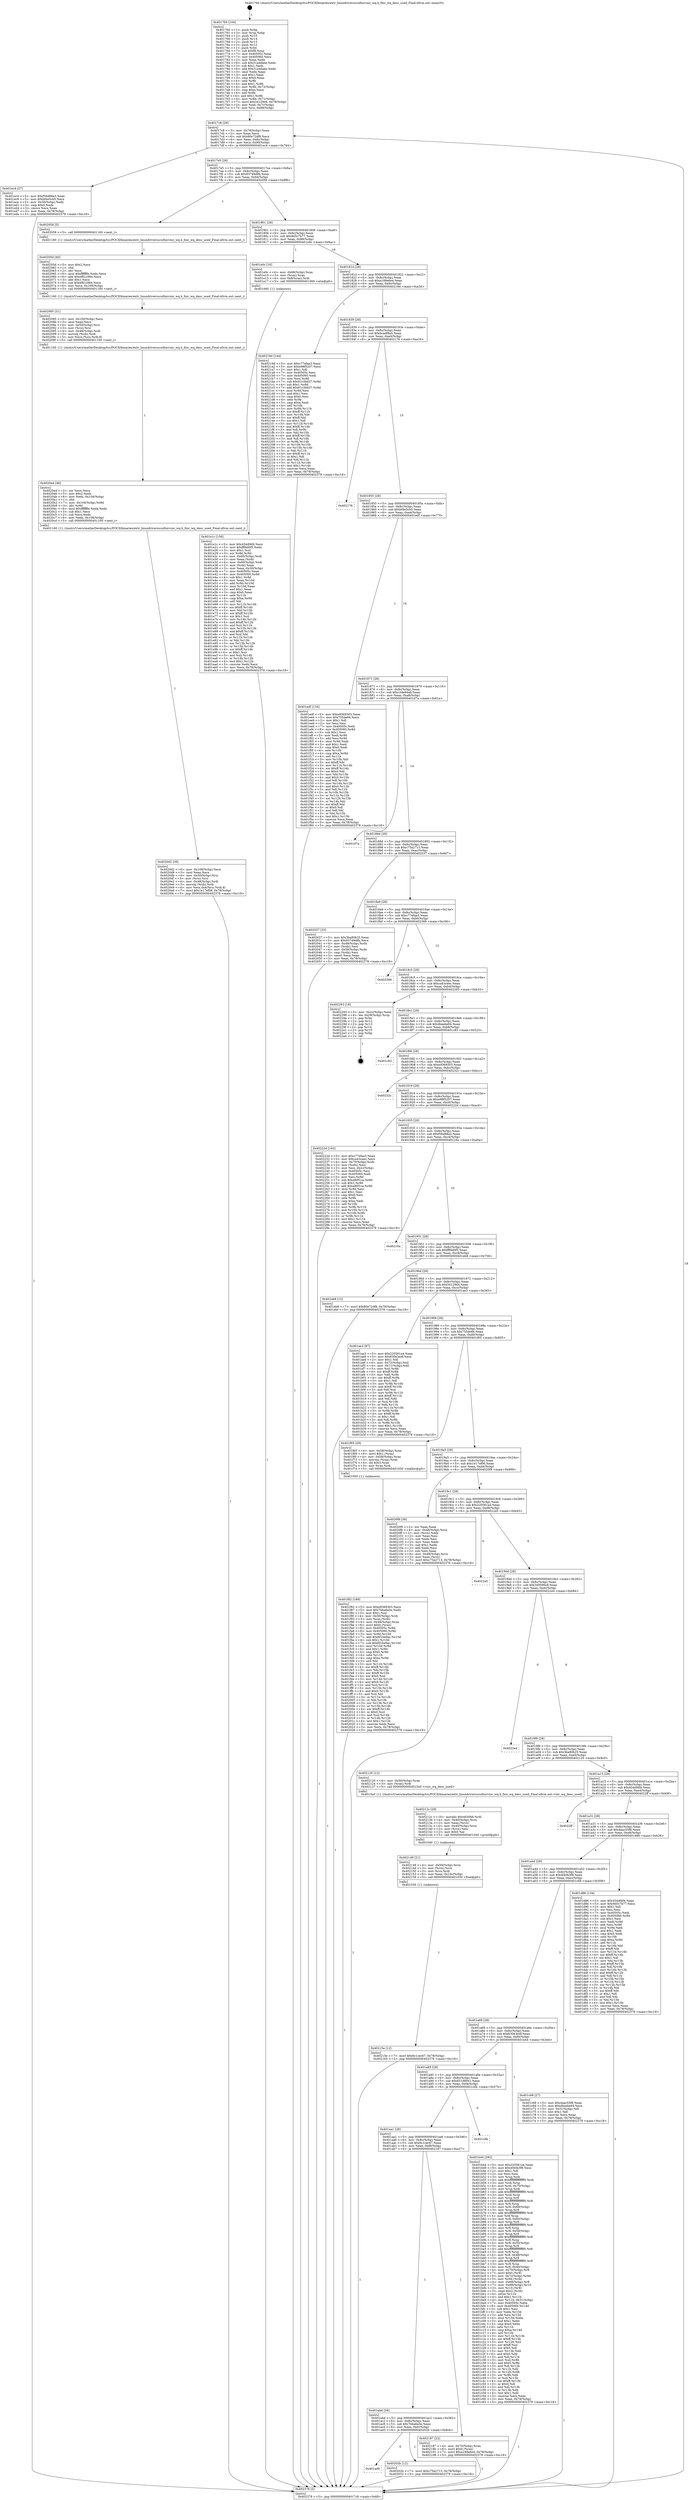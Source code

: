 digraph "0x401760" {
  label = "0x401760 (/mnt/c/Users/mathe/Desktop/tcc/POCII/binaries/extr_linuxdriversscsifnicvnic_wq.h_fnic_wq_desc_used_Final-ollvm.out::main(0))"
  labelloc = "t"
  node[shape=record]

  Entry [label="",width=0.3,height=0.3,shape=circle,fillcolor=black,style=filled]
  "0x4017c8" [label="{
     0x4017c8 [29]\l
     | [instrs]\l
     &nbsp;&nbsp;0x4017c8 \<+3\>: mov -0x78(%rbp),%eax\l
     &nbsp;&nbsp;0x4017cb \<+2\>: mov %eax,%ecx\l
     &nbsp;&nbsp;0x4017cd \<+6\>: sub $0x80e72df8,%ecx\l
     &nbsp;&nbsp;0x4017d3 \<+6\>: mov %eax,-0x8c(%rbp)\l
     &nbsp;&nbsp;0x4017d9 \<+6\>: mov %ecx,-0x90(%rbp)\l
     &nbsp;&nbsp;0x4017df \<+6\>: je 0000000000401ec4 \<main+0x764\>\l
  }"]
  "0x401ec4" [label="{
     0x401ec4 [27]\l
     | [instrs]\l
     &nbsp;&nbsp;0x401ec4 \<+5\>: mov $0xf56d88a3,%eax\l
     &nbsp;&nbsp;0x401ec9 \<+5\>: mov $0xbf4e5cb5,%ecx\l
     &nbsp;&nbsp;0x401ece \<+3\>: mov -0x30(%rbp),%edx\l
     &nbsp;&nbsp;0x401ed1 \<+3\>: cmp $0x0,%edx\l
     &nbsp;&nbsp;0x401ed4 \<+3\>: cmove %ecx,%eax\l
     &nbsp;&nbsp;0x401ed7 \<+3\>: mov %eax,-0x78(%rbp)\l
     &nbsp;&nbsp;0x401eda \<+5\>: jmp 0000000000402378 \<main+0xc18\>\l
  }"]
  "0x4017e5" [label="{
     0x4017e5 [28]\l
     | [instrs]\l
     &nbsp;&nbsp;0x4017e5 \<+5\>: jmp 00000000004017ea \<main+0x8a\>\l
     &nbsp;&nbsp;0x4017ea \<+6\>: mov -0x8c(%rbp),%eax\l
     &nbsp;&nbsp;0x4017f0 \<+5\>: sub $0x93749d8b,%eax\l
     &nbsp;&nbsp;0x4017f5 \<+6\>: mov %eax,-0x94(%rbp)\l
     &nbsp;&nbsp;0x4017fb \<+6\>: je 0000000000402058 \<main+0x8f8\>\l
  }"]
  Exit [label="",width=0.3,height=0.3,shape=circle,fillcolor=black,style=filled,peripheries=2]
  "0x402058" [label="{
     0x402058 [5]\l
     | [instrs]\l
     &nbsp;&nbsp;0x402058 \<+5\>: call 0000000000401160 \<next_i\>\l
     | [calls]\l
     &nbsp;&nbsp;0x401160 \{1\} (/mnt/c/Users/mathe/Desktop/tcc/POCII/binaries/extr_linuxdriversscsifnicvnic_wq.h_fnic_wq_desc_used_Final-ollvm.out::next_i)\l
  }"]
  "0x401801" [label="{
     0x401801 [28]\l
     | [instrs]\l
     &nbsp;&nbsp;0x401801 \<+5\>: jmp 0000000000401806 \<main+0xa6\>\l
     &nbsp;&nbsp;0x401806 \<+6\>: mov -0x8c(%rbp),%eax\l
     &nbsp;&nbsp;0x40180c \<+5\>: sub $0x9d5c7b77,%eax\l
     &nbsp;&nbsp;0x401811 \<+6\>: mov %eax,-0x98(%rbp)\l
     &nbsp;&nbsp;0x401817 \<+6\>: je 0000000000401e0c \<main+0x6ac\>\l
  }"]
  "0x40215e" [label="{
     0x40215e [12]\l
     | [instrs]\l
     &nbsp;&nbsp;0x40215e \<+7\>: movl $0x6c1cec67,-0x78(%rbp)\l
     &nbsp;&nbsp;0x402165 \<+5\>: jmp 0000000000402378 \<main+0xc18\>\l
  }"]
  "0x401e0c" [label="{
     0x401e0c [16]\l
     | [instrs]\l
     &nbsp;&nbsp;0x401e0c \<+4\>: mov -0x68(%rbp),%rax\l
     &nbsp;&nbsp;0x401e10 \<+3\>: mov (%rax),%rax\l
     &nbsp;&nbsp;0x401e13 \<+4\>: mov 0x8(%rax),%rdi\l
     &nbsp;&nbsp;0x401e17 \<+5\>: call 0000000000401060 \<atoi@plt\>\l
     | [calls]\l
     &nbsp;&nbsp;0x401060 \{1\} (unknown)\l
  }"]
  "0x40181d" [label="{
     0x40181d [28]\l
     | [instrs]\l
     &nbsp;&nbsp;0x40181d \<+5\>: jmp 0000000000401822 \<main+0xc2\>\l
     &nbsp;&nbsp;0x401822 \<+6\>: mov -0x8c(%rbp),%eax\l
     &nbsp;&nbsp;0x401828 \<+5\>: sub $0xa188e6e4,%eax\l
     &nbsp;&nbsp;0x40182d \<+6\>: mov %eax,-0x9c(%rbp)\l
     &nbsp;&nbsp;0x401833 \<+6\>: je 000000000040219d \<main+0xa3d\>\l
  }"]
  "0x402149" [label="{
     0x402149 [21]\l
     | [instrs]\l
     &nbsp;&nbsp;0x402149 \<+4\>: mov -0x50(%rbp),%rcx\l
     &nbsp;&nbsp;0x40214d \<+3\>: mov (%rcx),%rcx\l
     &nbsp;&nbsp;0x402150 \<+3\>: mov %rcx,%rdi\l
     &nbsp;&nbsp;0x402153 \<+6\>: mov %eax,-0x10c(%rbp)\l
     &nbsp;&nbsp;0x402159 \<+5\>: call 0000000000401030 \<free@plt\>\l
     | [calls]\l
     &nbsp;&nbsp;0x401030 \{1\} (unknown)\l
  }"]
  "0x40219d" [label="{
     0x40219d [144]\l
     | [instrs]\l
     &nbsp;&nbsp;0x40219d \<+5\>: mov $0xc77efaa3,%eax\l
     &nbsp;&nbsp;0x4021a2 \<+5\>: mov $0xe98f5207,%ecx\l
     &nbsp;&nbsp;0x4021a7 \<+2\>: mov $0x1,%dl\l
     &nbsp;&nbsp;0x4021a9 \<+7\>: mov 0x40505c,%esi\l
     &nbsp;&nbsp;0x4021b0 \<+7\>: mov 0x405060,%edi\l
     &nbsp;&nbsp;0x4021b7 \<+3\>: mov %esi,%r8d\l
     &nbsp;&nbsp;0x4021ba \<+7\>: sub $0x91c3bd37,%r8d\l
     &nbsp;&nbsp;0x4021c1 \<+4\>: sub $0x1,%r8d\l
     &nbsp;&nbsp;0x4021c5 \<+7\>: add $0x91c3bd37,%r8d\l
     &nbsp;&nbsp;0x4021cc \<+4\>: imul %r8d,%esi\l
     &nbsp;&nbsp;0x4021d0 \<+3\>: and $0x1,%esi\l
     &nbsp;&nbsp;0x4021d3 \<+3\>: cmp $0x0,%esi\l
     &nbsp;&nbsp;0x4021d6 \<+4\>: sete %r9b\l
     &nbsp;&nbsp;0x4021da \<+3\>: cmp $0xa,%edi\l
     &nbsp;&nbsp;0x4021dd \<+4\>: setl %r10b\l
     &nbsp;&nbsp;0x4021e1 \<+3\>: mov %r9b,%r11b\l
     &nbsp;&nbsp;0x4021e4 \<+4\>: xor $0xff,%r11b\l
     &nbsp;&nbsp;0x4021e8 \<+3\>: mov %r10b,%bl\l
     &nbsp;&nbsp;0x4021eb \<+3\>: xor $0xff,%bl\l
     &nbsp;&nbsp;0x4021ee \<+3\>: xor $0x1,%dl\l
     &nbsp;&nbsp;0x4021f1 \<+3\>: mov %r11b,%r14b\l
     &nbsp;&nbsp;0x4021f4 \<+4\>: and $0xff,%r14b\l
     &nbsp;&nbsp;0x4021f8 \<+3\>: and %dl,%r9b\l
     &nbsp;&nbsp;0x4021fb \<+3\>: mov %bl,%r15b\l
     &nbsp;&nbsp;0x4021fe \<+4\>: and $0xff,%r15b\l
     &nbsp;&nbsp;0x402202 \<+3\>: and %dl,%r10b\l
     &nbsp;&nbsp;0x402205 \<+3\>: or %r9b,%r14b\l
     &nbsp;&nbsp;0x402208 \<+3\>: or %r10b,%r15b\l
     &nbsp;&nbsp;0x40220b \<+3\>: xor %r15b,%r14b\l
     &nbsp;&nbsp;0x40220e \<+3\>: or %bl,%r11b\l
     &nbsp;&nbsp;0x402211 \<+4\>: xor $0xff,%r11b\l
     &nbsp;&nbsp;0x402215 \<+3\>: or $0x1,%dl\l
     &nbsp;&nbsp;0x402218 \<+3\>: and %dl,%r11b\l
     &nbsp;&nbsp;0x40221b \<+3\>: or %r11b,%r14b\l
     &nbsp;&nbsp;0x40221e \<+4\>: test $0x1,%r14b\l
     &nbsp;&nbsp;0x402222 \<+3\>: cmovne %ecx,%eax\l
     &nbsp;&nbsp;0x402225 \<+3\>: mov %eax,-0x78(%rbp)\l
     &nbsp;&nbsp;0x402228 \<+5\>: jmp 0000000000402378 \<main+0xc18\>\l
  }"]
  "0x401839" [label="{
     0x401839 [28]\l
     | [instrs]\l
     &nbsp;&nbsp;0x401839 \<+5\>: jmp 000000000040183e \<main+0xde\>\l
     &nbsp;&nbsp;0x40183e \<+6\>: mov -0x8c(%rbp),%eax\l
     &nbsp;&nbsp;0x401844 \<+5\>: sub $0xbcadf8a5,%eax\l
     &nbsp;&nbsp;0x401849 \<+6\>: mov %eax,-0xa0(%rbp)\l
     &nbsp;&nbsp;0x40184f \<+6\>: je 0000000000402176 \<main+0xa16\>\l
  }"]
  "0x40212c" [label="{
     0x40212c [29]\l
     | [instrs]\l
     &nbsp;&nbsp;0x40212c \<+10\>: movabs $0x4030b6,%rdi\l
     &nbsp;&nbsp;0x402136 \<+4\>: mov -0x40(%rbp),%rcx\l
     &nbsp;&nbsp;0x40213a \<+2\>: mov %eax,(%rcx)\l
     &nbsp;&nbsp;0x40213c \<+4\>: mov -0x40(%rbp),%rcx\l
     &nbsp;&nbsp;0x402140 \<+2\>: mov (%rcx),%esi\l
     &nbsp;&nbsp;0x402142 \<+2\>: mov $0x0,%al\l
     &nbsp;&nbsp;0x402144 \<+5\>: call 0000000000401040 \<printf@plt\>\l
     | [calls]\l
     &nbsp;&nbsp;0x401040 \{1\} (unknown)\l
  }"]
  "0x402176" [label="{
     0x402176\l
  }", style=dashed]
  "0x401855" [label="{
     0x401855 [28]\l
     | [instrs]\l
     &nbsp;&nbsp;0x401855 \<+5\>: jmp 000000000040185a \<main+0xfa\>\l
     &nbsp;&nbsp;0x40185a \<+6\>: mov -0x8c(%rbp),%eax\l
     &nbsp;&nbsp;0x401860 \<+5\>: sub $0xbf4e5cb5,%eax\l
     &nbsp;&nbsp;0x401865 \<+6\>: mov %eax,-0xa4(%rbp)\l
     &nbsp;&nbsp;0x40186b \<+6\>: je 0000000000401edf \<main+0x77f\>\l
  }"]
  "0x4020d2" [label="{
     0x4020d2 [39]\l
     | [instrs]\l
     &nbsp;&nbsp;0x4020d2 \<+6\>: mov -0x108(%rbp),%ecx\l
     &nbsp;&nbsp;0x4020d8 \<+3\>: imul %eax,%ecx\l
     &nbsp;&nbsp;0x4020db \<+4\>: mov -0x50(%rbp),%rsi\l
     &nbsp;&nbsp;0x4020df \<+3\>: mov (%rsi),%rsi\l
     &nbsp;&nbsp;0x4020e2 \<+4\>: mov -0x48(%rbp),%rdi\l
     &nbsp;&nbsp;0x4020e6 \<+3\>: movslq (%rdi),%rdi\l
     &nbsp;&nbsp;0x4020e9 \<+4\>: mov %ecx,0x4(%rsi,%rdi,8)\l
     &nbsp;&nbsp;0x4020ed \<+7\>: movl $0x1e17ef06,-0x78(%rbp)\l
     &nbsp;&nbsp;0x4020f4 \<+5\>: jmp 0000000000402378 \<main+0xc18\>\l
  }"]
  "0x401edf" [label="{
     0x401edf [134]\l
     | [instrs]\l
     &nbsp;&nbsp;0x401edf \<+5\>: mov $0xe9369303,%eax\l
     &nbsp;&nbsp;0x401ee4 \<+5\>: mov $0x755de66,%ecx\l
     &nbsp;&nbsp;0x401ee9 \<+2\>: mov $0x1,%dl\l
     &nbsp;&nbsp;0x401eeb \<+2\>: xor %esi,%esi\l
     &nbsp;&nbsp;0x401eed \<+7\>: mov 0x40505c,%edi\l
     &nbsp;&nbsp;0x401ef4 \<+8\>: mov 0x405060,%r8d\l
     &nbsp;&nbsp;0x401efc \<+3\>: sub $0x1,%esi\l
     &nbsp;&nbsp;0x401eff \<+3\>: mov %edi,%r9d\l
     &nbsp;&nbsp;0x401f02 \<+3\>: add %esi,%r9d\l
     &nbsp;&nbsp;0x401f05 \<+4\>: imul %r9d,%edi\l
     &nbsp;&nbsp;0x401f09 \<+3\>: and $0x1,%edi\l
     &nbsp;&nbsp;0x401f0c \<+3\>: cmp $0x0,%edi\l
     &nbsp;&nbsp;0x401f0f \<+4\>: sete %r10b\l
     &nbsp;&nbsp;0x401f13 \<+4\>: cmp $0xa,%r8d\l
     &nbsp;&nbsp;0x401f17 \<+4\>: setl %r11b\l
     &nbsp;&nbsp;0x401f1b \<+3\>: mov %r10b,%bl\l
     &nbsp;&nbsp;0x401f1e \<+3\>: xor $0xff,%bl\l
     &nbsp;&nbsp;0x401f21 \<+3\>: mov %r11b,%r14b\l
     &nbsp;&nbsp;0x401f24 \<+4\>: xor $0xff,%r14b\l
     &nbsp;&nbsp;0x401f28 \<+3\>: xor $0x0,%dl\l
     &nbsp;&nbsp;0x401f2b \<+3\>: mov %bl,%r15b\l
     &nbsp;&nbsp;0x401f2e \<+4\>: and $0x0,%r15b\l
     &nbsp;&nbsp;0x401f32 \<+3\>: and %dl,%r10b\l
     &nbsp;&nbsp;0x401f35 \<+3\>: mov %r14b,%r12b\l
     &nbsp;&nbsp;0x401f38 \<+4\>: and $0x0,%r12b\l
     &nbsp;&nbsp;0x401f3c \<+3\>: and %dl,%r11b\l
     &nbsp;&nbsp;0x401f3f \<+3\>: or %r10b,%r15b\l
     &nbsp;&nbsp;0x401f42 \<+3\>: or %r11b,%r12b\l
     &nbsp;&nbsp;0x401f45 \<+3\>: xor %r12b,%r15b\l
     &nbsp;&nbsp;0x401f48 \<+3\>: or %r14b,%bl\l
     &nbsp;&nbsp;0x401f4b \<+3\>: xor $0xff,%bl\l
     &nbsp;&nbsp;0x401f4e \<+3\>: or $0x0,%dl\l
     &nbsp;&nbsp;0x401f51 \<+2\>: and %dl,%bl\l
     &nbsp;&nbsp;0x401f53 \<+3\>: or %bl,%r15b\l
     &nbsp;&nbsp;0x401f56 \<+4\>: test $0x1,%r15b\l
     &nbsp;&nbsp;0x401f5a \<+3\>: cmovne %ecx,%eax\l
     &nbsp;&nbsp;0x401f5d \<+3\>: mov %eax,-0x78(%rbp)\l
     &nbsp;&nbsp;0x401f60 \<+5\>: jmp 0000000000402378 \<main+0xc18\>\l
  }"]
  "0x401871" [label="{
     0x401871 [28]\l
     | [instrs]\l
     &nbsp;&nbsp;0x401871 \<+5\>: jmp 0000000000401876 \<main+0x116\>\l
     &nbsp;&nbsp;0x401876 \<+6\>: mov -0x8c(%rbp),%eax\l
     &nbsp;&nbsp;0x40187c \<+5\>: sub $0xc34e94ab,%eax\l
     &nbsp;&nbsp;0x401881 \<+6\>: mov %eax,-0xa8(%rbp)\l
     &nbsp;&nbsp;0x401887 \<+6\>: je 0000000000401d7a \<main+0x61a\>\l
  }"]
  "0x4020a4" [label="{
     0x4020a4 [46]\l
     | [instrs]\l
     &nbsp;&nbsp;0x4020a4 \<+2\>: xor %ecx,%ecx\l
     &nbsp;&nbsp;0x4020a6 \<+5\>: mov $0x2,%edx\l
     &nbsp;&nbsp;0x4020ab \<+6\>: mov %edx,-0x104(%rbp)\l
     &nbsp;&nbsp;0x4020b1 \<+1\>: cltd\l
     &nbsp;&nbsp;0x4020b2 \<+7\>: mov -0x104(%rbp),%r8d\l
     &nbsp;&nbsp;0x4020b9 \<+3\>: idiv %r8d\l
     &nbsp;&nbsp;0x4020bc \<+6\>: imul $0xfffffffe,%edx,%edx\l
     &nbsp;&nbsp;0x4020c2 \<+3\>: sub $0x1,%ecx\l
     &nbsp;&nbsp;0x4020c5 \<+2\>: sub %ecx,%edx\l
     &nbsp;&nbsp;0x4020c7 \<+6\>: mov %edx,-0x108(%rbp)\l
     &nbsp;&nbsp;0x4020cd \<+5\>: call 0000000000401160 \<next_i\>\l
     | [calls]\l
     &nbsp;&nbsp;0x401160 \{1\} (/mnt/c/Users/mathe/Desktop/tcc/POCII/binaries/extr_linuxdriversscsifnicvnic_wq.h_fnic_wq_desc_used_Final-ollvm.out::next_i)\l
  }"]
  "0x401d7a" [label="{
     0x401d7a\l
  }", style=dashed]
  "0x40188d" [label="{
     0x40188d [28]\l
     | [instrs]\l
     &nbsp;&nbsp;0x40188d \<+5\>: jmp 0000000000401892 \<main+0x132\>\l
     &nbsp;&nbsp;0x401892 \<+6\>: mov -0x8c(%rbp),%eax\l
     &nbsp;&nbsp;0x401898 \<+5\>: sub $0xc75a2713,%eax\l
     &nbsp;&nbsp;0x40189d \<+6\>: mov %eax,-0xac(%rbp)\l
     &nbsp;&nbsp;0x4018a3 \<+6\>: je 0000000000402037 \<main+0x8d7\>\l
  }"]
  "0x402085" [label="{
     0x402085 [31]\l
     | [instrs]\l
     &nbsp;&nbsp;0x402085 \<+6\>: mov -0x100(%rbp),%ecx\l
     &nbsp;&nbsp;0x40208b \<+3\>: imul %eax,%ecx\l
     &nbsp;&nbsp;0x40208e \<+4\>: mov -0x50(%rbp),%rsi\l
     &nbsp;&nbsp;0x402092 \<+3\>: mov (%rsi),%rsi\l
     &nbsp;&nbsp;0x402095 \<+4\>: mov -0x48(%rbp),%rdi\l
     &nbsp;&nbsp;0x402099 \<+3\>: movslq (%rdi),%rdi\l
     &nbsp;&nbsp;0x40209c \<+3\>: mov %ecx,(%rsi,%rdi,8)\l
     &nbsp;&nbsp;0x40209f \<+5\>: call 0000000000401160 \<next_i\>\l
     | [calls]\l
     &nbsp;&nbsp;0x401160 \{1\} (/mnt/c/Users/mathe/Desktop/tcc/POCII/binaries/extr_linuxdriversscsifnicvnic_wq.h_fnic_wq_desc_used_Final-ollvm.out::next_i)\l
  }"]
  "0x402037" [label="{
     0x402037 [33]\l
     | [instrs]\l
     &nbsp;&nbsp;0x402037 \<+5\>: mov $0x3ba80b25,%eax\l
     &nbsp;&nbsp;0x40203c \<+5\>: mov $0x93749d8b,%ecx\l
     &nbsp;&nbsp;0x402041 \<+4\>: mov -0x48(%rbp),%rdx\l
     &nbsp;&nbsp;0x402045 \<+2\>: mov (%rdx),%esi\l
     &nbsp;&nbsp;0x402047 \<+4\>: mov -0x58(%rbp),%rdx\l
     &nbsp;&nbsp;0x40204b \<+2\>: cmp (%rdx),%esi\l
     &nbsp;&nbsp;0x40204d \<+3\>: cmovl %ecx,%eax\l
     &nbsp;&nbsp;0x402050 \<+3\>: mov %eax,-0x78(%rbp)\l
     &nbsp;&nbsp;0x402053 \<+5\>: jmp 0000000000402378 \<main+0xc18\>\l
  }"]
  "0x4018a9" [label="{
     0x4018a9 [28]\l
     | [instrs]\l
     &nbsp;&nbsp;0x4018a9 \<+5\>: jmp 00000000004018ae \<main+0x14e\>\l
     &nbsp;&nbsp;0x4018ae \<+6\>: mov -0x8c(%rbp),%eax\l
     &nbsp;&nbsp;0x4018b4 \<+5\>: sub $0xc77efaa3,%eax\l
     &nbsp;&nbsp;0x4018b9 \<+6\>: mov %eax,-0xb0(%rbp)\l
     &nbsp;&nbsp;0x4018bf \<+6\>: je 0000000000402366 \<main+0xc06\>\l
  }"]
  "0x40205d" [label="{
     0x40205d [40]\l
     | [instrs]\l
     &nbsp;&nbsp;0x40205d \<+5\>: mov $0x2,%ecx\l
     &nbsp;&nbsp;0x402062 \<+1\>: cltd\l
     &nbsp;&nbsp;0x402063 \<+2\>: idiv %ecx\l
     &nbsp;&nbsp;0x402065 \<+6\>: imul $0xfffffffe,%edx,%ecx\l
     &nbsp;&nbsp;0x40206b \<+6\>: add $0xef81c984,%ecx\l
     &nbsp;&nbsp;0x402071 \<+3\>: add $0x1,%ecx\l
     &nbsp;&nbsp;0x402074 \<+6\>: sub $0xef81c984,%ecx\l
     &nbsp;&nbsp;0x40207a \<+6\>: mov %ecx,-0x100(%rbp)\l
     &nbsp;&nbsp;0x402080 \<+5\>: call 0000000000401160 \<next_i\>\l
     | [calls]\l
     &nbsp;&nbsp;0x401160 \{1\} (/mnt/c/Users/mathe/Desktop/tcc/POCII/binaries/extr_linuxdriversscsifnicvnic_wq.h_fnic_wq_desc_used_Final-ollvm.out::next_i)\l
  }"]
  "0x402366" [label="{
     0x402366\l
  }", style=dashed]
  "0x4018c5" [label="{
     0x4018c5 [28]\l
     | [instrs]\l
     &nbsp;&nbsp;0x4018c5 \<+5\>: jmp 00000000004018ca \<main+0x16a\>\l
     &nbsp;&nbsp;0x4018ca \<+6\>: mov -0x8c(%rbp),%eax\l
     &nbsp;&nbsp;0x4018d0 \<+5\>: sub $0xca43ceec,%eax\l
     &nbsp;&nbsp;0x4018d5 \<+6\>: mov %eax,-0xb4(%rbp)\l
     &nbsp;&nbsp;0x4018db \<+6\>: je 0000000000402293 \<main+0xb33\>\l
  }"]
  "0x401ad9" [label="{
     0x401ad9\l
  }", style=dashed]
  "0x402293" [label="{
     0x402293 [18]\l
     | [instrs]\l
     &nbsp;&nbsp;0x402293 \<+3\>: mov -0x2c(%rbp),%eax\l
     &nbsp;&nbsp;0x402296 \<+4\>: lea -0x28(%rbp),%rsp\l
     &nbsp;&nbsp;0x40229a \<+1\>: pop %rbx\l
     &nbsp;&nbsp;0x40229b \<+2\>: pop %r12\l
     &nbsp;&nbsp;0x40229d \<+2\>: pop %r13\l
     &nbsp;&nbsp;0x40229f \<+2\>: pop %r14\l
     &nbsp;&nbsp;0x4022a1 \<+2\>: pop %r15\l
     &nbsp;&nbsp;0x4022a3 \<+1\>: pop %rbp\l
     &nbsp;&nbsp;0x4022a4 \<+1\>: ret\l
  }"]
  "0x4018e1" [label="{
     0x4018e1 [28]\l
     | [instrs]\l
     &nbsp;&nbsp;0x4018e1 \<+5\>: jmp 00000000004018e6 \<main+0x186\>\l
     &nbsp;&nbsp;0x4018e6 \<+6\>: mov -0x8c(%rbp),%eax\l
     &nbsp;&nbsp;0x4018ec \<+5\>: sub $0xdbaebe94,%eax\l
     &nbsp;&nbsp;0x4018f1 \<+6\>: mov %eax,-0xb8(%rbp)\l
     &nbsp;&nbsp;0x4018f7 \<+6\>: je 0000000000401c83 \<main+0x523\>\l
  }"]
  "0x40202b" [label="{
     0x40202b [12]\l
     | [instrs]\l
     &nbsp;&nbsp;0x40202b \<+7\>: movl $0xc75a2713,-0x78(%rbp)\l
     &nbsp;&nbsp;0x402032 \<+5\>: jmp 0000000000402378 \<main+0xc18\>\l
  }"]
  "0x401c83" [label="{
     0x401c83\l
  }", style=dashed]
  "0x4018fd" [label="{
     0x4018fd [28]\l
     | [instrs]\l
     &nbsp;&nbsp;0x4018fd \<+5\>: jmp 0000000000401902 \<main+0x1a2\>\l
     &nbsp;&nbsp;0x401902 \<+6\>: mov -0x8c(%rbp),%eax\l
     &nbsp;&nbsp;0x401908 \<+5\>: sub $0xe9369303,%eax\l
     &nbsp;&nbsp;0x40190d \<+6\>: mov %eax,-0xbc(%rbp)\l
     &nbsp;&nbsp;0x401913 \<+6\>: je 000000000040232c \<main+0xbcc\>\l
  }"]
  "0x401abd" [label="{
     0x401abd [28]\l
     | [instrs]\l
     &nbsp;&nbsp;0x401abd \<+5\>: jmp 0000000000401ac2 \<main+0x362\>\l
     &nbsp;&nbsp;0x401ac2 \<+6\>: mov -0x8c(%rbp),%eax\l
     &nbsp;&nbsp;0x401ac8 \<+5\>: sub $0x7bba6a5e,%eax\l
     &nbsp;&nbsp;0x401acd \<+6\>: mov %eax,-0xfc(%rbp)\l
     &nbsp;&nbsp;0x401ad3 \<+6\>: je 000000000040202b \<main+0x8cb\>\l
  }"]
  "0x40232c" [label="{
     0x40232c\l
  }", style=dashed]
  "0x401919" [label="{
     0x401919 [28]\l
     | [instrs]\l
     &nbsp;&nbsp;0x401919 \<+5\>: jmp 000000000040191e \<main+0x1be\>\l
     &nbsp;&nbsp;0x40191e \<+6\>: mov -0x8c(%rbp),%eax\l
     &nbsp;&nbsp;0x401924 \<+5\>: sub $0xe98f5207,%eax\l
     &nbsp;&nbsp;0x401929 \<+6\>: mov %eax,-0xc0(%rbp)\l
     &nbsp;&nbsp;0x40192f \<+6\>: je 000000000040222d \<main+0xacd\>\l
  }"]
  "0x402187" [label="{
     0x402187 [22]\l
     | [instrs]\l
     &nbsp;&nbsp;0x402187 \<+4\>: mov -0x70(%rbp),%rax\l
     &nbsp;&nbsp;0x40218b \<+6\>: movl $0x0,(%rax)\l
     &nbsp;&nbsp;0x402191 \<+7\>: movl $0xa188e6e4,-0x78(%rbp)\l
     &nbsp;&nbsp;0x402198 \<+5\>: jmp 0000000000402378 \<main+0xc18\>\l
  }"]
  "0x40222d" [label="{
     0x40222d [102]\l
     | [instrs]\l
     &nbsp;&nbsp;0x40222d \<+5\>: mov $0xc77efaa3,%eax\l
     &nbsp;&nbsp;0x402232 \<+5\>: mov $0xca43ceec,%ecx\l
     &nbsp;&nbsp;0x402237 \<+4\>: mov -0x70(%rbp),%rdx\l
     &nbsp;&nbsp;0x40223b \<+2\>: mov (%rdx),%esi\l
     &nbsp;&nbsp;0x40223d \<+3\>: mov %esi,-0x2c(%rbp)\l
     &nbsp;&nbsp;0x402240 \<+7\>: mov 0x40505c,%esi\l
     &nbsp;&nbsp;0x402247 \<+7\>: mov 0x405060,%edi\l
     &nbsp;&nbsp;0x40224e \<+3\>: mov %esi,%r8d\l
     &nbsp;&nbsp;0x402251 \<+7\>: sub $0xa80f1ca,%r8d\l
     &nbsp;&nbsp;0x402258 \<+4\>: sub $0x1,%r8d\l
     &nbsp;&nbsp;0x40225c \<+7\>: add $0xa80f1ca,%r8d\l
     &nbsp;&nbsp;0x402263 \<+4\>: imul %r8d,%esi\l
     &nbsp;&nbsp;0x402267 \<+3\>: and $0x1,%esi\l
     &nbsp;&nbsp;0x40226a \<+3\>: cmp $0x0,%esi\l
     &nbsp;&nbsp;0x40226d \<+4\>: sete %r9b\l
     &nbsp;&nbsp;0x402271 \<+3\>: cmp $0xa,%edi\l
     &nbsp;&nbsp;0x402274 \<+4\>: setl %r10b\l
     &nbsp;&nbsp;0x402278 \<+3\>: mov %r9b,%r11b\l
     &nbsp;&nbsp;0x40227b \<+3\>: and %r10b,%r11b\l
     &nbsp;&nbsp;0x40227e \<+3\>: xor %r10b,%r9b\l
     &nbsp;&nbsp;0x402281 \<+3\>: or %r9b,%r11b\l
     &nbsp;&nbsp;0x402284 \<+4\>: test $0x1,%r11b\l
     &nbsp;&nbsp;0x402288 \<+3\>: cmovne %ecx,%eax\l
     &nbsp;&nbsp;0x40228b \<+3\>: mov %eax,-0x78(%rbp)\l
     &nbsp;&nbsp;0x40228e \<+5\>: jmp 0000000000402378 \<main+0xc18\>\l
  }"]
  "0x401935" [label="{
     0x401935 [28]\l
     | [instrs]\l
     &nbsp;&nbsp;0x401935 \<+5\>: jmp 000000000040193a \<main+0x1da\>\l
     &nbsp;&nbsp;0x40193a \<+6\>: mov -0x8c(%rbp),%eax\l
     &nbsp;&nbsp;0x401940 \<+5\>: sub $0xf56d88a3,%eax\l
     &nbsp;&nbsp;0x401945 \<+6\>: mov %eax,-0xc4(%rbp)\l
     &nbsp;&nbsp;0x40194b \<+6\>: je 000000000040216a \<main+0xa0a\>\l
  }"]
  "0x401aa1" [label="{
     0x401aa1 [28]\l
     | [instrs]\l
     &nbsp;&nbsp;0x401aa1 \<+5\>: jmp 0000000000401aa6 \<main+0x346\>\l
     &nbsp;&nbsp;0x401aa6 \<+6\>: mov -0x8c(%rbp),%eax\l
     &nbsp;&nbsp;0x401aac \<+5\>: sub $0x6c1cec67,%eax\l
     &nbsp;&nbsp;0x401ab1 \<+6\>: mov %eax,-0xf8(%rbp)\l
     &nbsp;&nbsp;0x401ab7 \<+6\>: je 0000000000402187 \<main+0xa27\>\l
  }"]
  "0x40216a" [label="{
     0x40216a\l
  }", style=dashed]
  "0x401951" [label="{
     0x401951 [28]\l
     | [instrs]\l
     &nbsp;&nbsp;0x401951 \<+5\>: jmp 0000000000401956 \<main+0x1f6\>\l
     &nbsp;&nbsp;0x401956 \<+6\>: mov -0x8c(%rbp),%eax\l
     &nbsp;&nbsp;0x40195c \<+5\>: sub $0xfff4d0f5,%eax\l
     &nbsp;&nbsp;0x401961 \<+6\>: mov %eax,-0xc8(%rbp)\l
     &nbsp;&nbsp;0x401967 \<+6\>: je 0000000000401eb8 \<main+0x758\>\l
  }"]
  "0x401cdb" [label="{
     0x401cdb\l
  }", style=dashed]
  "0x401eb8" [label="{
     0x401eb8 [12]\l
     | [instrs]\l
     &nbsp;&nbsp;0x401eb8 \<+7\>: movl $0x80e72df8,-0x78(%rbp)\l
     &nbsp;&nbsp;0x401ebf \<+5\>: jmp 0000000000402378 \<main+0xc18\>\l
  }"]
  "0x40196d" [label="{
     0x40196d [28]\l
     | [instrs]\l
     &nbsp;&nbsp;0x40196d \<+5\>: jmp 0000000000401972 \<main+0x212\>\l
     &nbsp;&nbsp;0x401972 \<+6\>: mov -0x8c(%rbp),%eax\l
     &nbsp;&nbsp;0x401978 \<+5\>: sub $0x34129d4,%eax\l
     &nbsp;&nbsp;0x40197d \<+6\>: mov %eax,-0xcc(%rbp)\l
     &nbsp;&nbsp;0x401983 \<+6\>: je 0000000000401ae3 \<main+0x383\>\l
  }"]
  "0x401f82" [label="{
     0x401f82 [169]\l
     | [instrs]\l
     &nbsp;&nbsp;0x401f82 \<+5\>: mov $0xe9369303,%ecx\l
     &nbsp;&nbsp;0x401f87 \<+5\>: mov $0x7bba6a5e,%edx\l
     &nbsp;&nbsp;0x401f8c \<+3\>: mov $0x1,%sil\l
     &nbsp;&nbsp;0x401f8f \<+4\>: mov -0x50(%rbp),%rdi\l
     &nbsp;&nbsp;0x401f93 \<+3\>: mov %rax,(%rdi)\l
     &nbsp;&nbsp;0x401f96 \<+4\>: mov -0x48(%rbp),%rax\l
     &nbsp;&nbsp;0x401f9a \<+6\>: movl $0x0,(%rax)\l
     &nbsp;&nbsp;0x401fa0 \<+8\>: mov 0x40505c,%r8d\l
     &nbsp;&nbsp;0x401fa8 \<+8\>: mov 0x405060,%r9d\l
     &nbsp;&nbsp;0x401fb0 \<+3\>: mov %r8d,%r10d\l
     &nbsp;&nbsp;0x401fb3 \<+7\>: add $0x6f1be9ac,%r10d\l
     &nbsp;&nbsp;0x401fba \<+4\>: sub $0x1,%r10d\l
     &nbsp;&nbsp;0x401fbe \<+7\>: sub $0x6f1be9ac,%r10d\l
     &nbsp;&nbsp;0x401fc5 \<+4\>: imul %r10d,%r8d\l
     &nbsp;&nbsp;0x401fc9 \<+4\>: and $0x1,%r8d\l
     &nbsp;&nbsp;0x401fcd \<+4\>: cmp $0x0,%r8d\l
     &nbsp;&nbsp;0x401fd1 \<+4\>: sete %r11b\l
     &nbsp;&nbsp;0x401fd5 \<+4\>: cmp $0xa,%r9d\l
     &nbsp;&nbsp;0x401fd9 \<+3\>: setl %bl\l
     &nbsp;&nbsp;0x401fdc \<+3\>: mov %r11b,%r14b\l
     &nbsp;&nbsp;0x401fdf \<+4\>: xor $0xff,%r14b\l
     &nbsp;&nbsp;0x401fe3 \<+3\>: mov %bl,%r15b\l
     &nbsp;&nbsp;0x401fe6 \<+4\>: xor $0xff,%r15b\l
     &nbsp;&nbsp;0x401fea \<+4\>: xor $0x0,%sil\l
     &nbsp;&nbsp;0x401fee \<+3\>: mov %r14b,%r12b\l
     &nbsp;&nbsp;0x401ff1 \<+4\>: and $0x0,%r12b\l
     &nbsp;&nbsp;0x401ff5 \<+3\>: and %sil,%r11b\l
     &nbsp;&nbsp;0x401ff8 \<+3\>: mov %r15b,%r13b\l
     &nbsp;&nbsp;0x401ffb \<+4\>: and $0x0,%r13b\l
     &nbsp;&nbsp;0x401fff \<+3\>: and %sil,%bl\l
     &nbsp;&nbsp;0x402002 \<+3\>: or %r11b,%r12b\l
     &nbsp;&nbsp;0x402005 \<+3\>: or %bl,%r13b\l
     &nbsp;&nbsp;0x402008 \<+3\>: xor %r13b,%r12b\l
     &nbsp;&nbsp;0x40200b \<+3\>: or %r15b,%r14b\l
     &nbsp;&nbsp;0x40200e \<+4\>: xor $0xff,%r14b\l
     &nbsp;&nbsp;0x402012 \<+4\>: or $0x0,%sil\l
     &nbsp;&nbsp;0x402016 \<+3\>: and %sil,%r14b\l
     &nbsp;&nbsp;0x402019 \<+3\>: or %r14b,%r12b\l
     &nbsp;&nbsp;0x40201c \<+4\>: test $0x1,%r12b\l
     &nbsp;&nbsp;0x402020 \<+3\>: cmovne %edx,%ecx\l
     &nbsp;&nbsp;0x402023 \<+3\>: mov %ecx,-0x78(%rbp)\l
     &nbsp;&nbsp;0x402026 \<+5\>: jmp 0000000000402378 \<main+0xc18\>\l
  }"]
  "0x401ae3" [label="{
     0x401ae3 [97]\l
     | [instrs]\l
     &nbsp;&nbsp;0x401ae3 \<+5\>: mov $0x220561a4,%eax\l
     &nbsp;&nbsp;0x401ae8 \<+5\>: mov $0x630e3edf,%ecx\l
     &nbsp;&nbsp;0x401aed \<+2\>: mov $0x1,%dl\l
     &nbsp;&nbsp;0x401aef \<+4\>: mov -0x72(%rbp),%sil\l
     &nbsp;&nbsp;0x401af3 \<+4\>: mov -0x71(%rbp),%dil\l
     &nbsp;&nbsp;0x401af7 \<+3\>: mov %sil,%r8b\l
     &nbsp;&nbsp;0x401afa \<+4\>: xor $0xff,%r8b\l
     &nbsp;&nbsp;0x401afe \<+3\>: mov %dil,%r9b\l
     &nbsp;&nbsp;0x401b01 \<+4\>: xor $0xff,%r9b\l
     &nbsp;&nbsp;0x401b05 \<+3\>: xor $0x1,%dl\l
     &nbsp;&nbsp;0x401b08 \<+3\>: mov %r8b,%r10b\l
     &nbsp;&nbsp;0x401b0b \<+4\>: and $0xff,%r10b\l
     &nbsp;&nbsp;0x401b0f \<+3\>: and %dl,%sil\l
     &nbsp;&nbsp;0x401b12 \<+3\>: mov %r9b,%r11b\l
     &nbsp;&nbsp;0x401b15 \<+4\>: and $0xff,%r11b\l
     &nbsp;&nbsp;0x401b19 \<+3\>: and %dl,%dil\l
     &nbsp;&nbsp;0x401b1c \<+3\>: or %sil,%r10b\l
     &nbsp;&nbsp;0x401b1f \<+3\>: or %dil,%r11b\l
     &nbsp;&nbsp;0x401b22 \<+3\>: xor %r11b,%r10b\l
     &nbsp;&nbsp;0x401b25 \<+3\>: or %r9b,%r8b\l
     &nbsp;&nbsp;0x401b28 \<+4\>: xor $0xff,%r8b\l
     &nbsp;&nbsp;0x401b2c \<+3\>: or $0x1,%dl\l
     &nbsp;&nbsp;0x401b2f \<+3\>: and %dl,%r8b\l
     &nbsp;&nbsp;0x401b32 \<+3\>: or %r8b,%r10b\l
     &nbsp;&nbsp;0x401b35 \<+4\>: test $0x1,%r10b\l
     &nbsp;&nbsp;0x401b39 \<+3\>: cmovne %ecx,%eax\l
     &nbsp;&nbsp;0x401b3c \<+3\>: mov %eax,-0x78(%rbp)\l
     &nbsp;&nbsp;0x401b3f \<+5\>: jmp 0000000000402378 \<main+0xc18\>\l
  }"]
  "0x401989" [label="{
     0x401989 [28]\l
     | [instrs]\l
     &nbsp;&nbsp;0x401989 \<+5\>: jmp 000000000040198e \<main+0x22e\>\l
     &nbsp;&nbsp;0x40198e \<+6\>: mov -0x8c(%rbp),%eax\l
     &nbsp;&nbsp;0x401994 \<+5\>: sub $0x755de66,%eax\l
     &nbsp;&nbsp;0x401999 \<+6\>: mov %eax,-0xd0(%rbp)\l
     &nbsp;&nbsp;0x40199f \<+6\>: je 0000000000401f65 \<main+0x805\>\l
  }"]
  "0x402378" [label="{
     0x402378 [5]\l
     | [instrs]\l
     &nbsp;&nbsp;0x402378 \<+5\>: jmp 00000000004017c8 \<main+0x68\>\l
  }"]
  "0x401760" [label="{
     0x401760 [104]\l
     | [instrs]\l
     &nbsp;&nbsp;0x401760 \<+1\>: push %rbp\l
     &nbsp;&nbsp;0x401761 \<+3\>: mov %rsp,%rbp\l
     &nbsp;&nbsp;0x401764 \<+2\>: push %r15\l
     &nbsp;&nbsp;0x401766 \<+2\>: push %r14\l
     &nbsp;&nbsp;0x401768 \<+2\>: push %r13\l
     &nbsp;&nbsp;0x40176a \<+2\>: push %r12\l
     &nbsp;&nbsp;0x40176c \<+1\>: push %rbx\l
     &nbsp;&nbsp;0x40176d \<+7\>: sub $0xf8,%rsp\l
     &nbsp;&nbsp;0x401774 \<+7\>: mov 0x40505c,%eax\l
     &nbsp;&nbsp;0x40177b \<+7\>: mov 0x405060,%ecx\l
     &nbsp;&nbsp;0x401782 \<+2\>: mov %eax,%edx\l
     &nbsp;&nbsp;0x401784 \<+6\>: sub $0x31a4dabe,%edx\l
     &nbsp;&nbsp;0x40178a \<+3\>: sub $0x1,%edx\l
     &nbsp;&nbsp;0x40178d \<+6\>: add $0x31a4dabe,%edx\l
     &nbsp;&nbsp;0x401793 \<+3\>: imul %edx,%eax\l
     &nbsp;&nbsp;0x401796 \<+3\>: and $0x1,%eax\l
     &nbsp;&nbsp;0x401799 \<+3\>: cmp $0x0,%eax\l
     &nbsp;&nbsp;0x40179c \<+4\>: sete %r8b\l
     &nbsp;&nbsp;0x4017a0 \<+4\>: and $0x1,%r8b\l
     &nbsp;&nbsp;0x4017a4 \<+4\>: mov %r8b,-0x72(%rbp)\l
     &nbsp;&nbsp;0x4017a8 \<+3\>: cmp $0xa,%ecx\l
     &nbsp;&nbsp;0x4017ab \<+4\>: setl %r8b\l
     &nbsp;&nbsp;0x4017af \<+4\>: and $0x1,%r8b\l
     &nbsp;&nbsp;0x4017b3 \<+4\>: mov %r8b,-0x71(%rbp)\l
     &nbsp;&nbsp;0x4017b7 \<+7\>: movl $0x34129d4,-0x78(%rbp)\l
     &nbsp;&nbsp;0x4017be \<+3\>: mov %edi,-0x7c(%rbp)\l
     &nbsp;&nbsp;0x4017c1 \<+7\>: mov %rsi,-0x88(%rbp)\l
  }"]
  "0x401e1c" [label="{
     0x401e1c [156]\l
     | [instrs]\l
     &nbsp;&nbsp;0x401e1c \<+5\>: mov $0x454df4f4,%ecx\l
     &nbsp;&nbsp;0x401e21 \<+5\>: mov $0xfff4d0f5,%edx\l
     &nbsp;&nbsp;0x401e26 \<+3\>: mov $0x1,%sil\l
     &nbsp;&nbsp;0x401e29 \<+3\>: xor %r8d,%r8d\l
     &nbsp;&nbsp;0x401e2c \<+4\>: mov -0x60(%rbp),%rdi\l
     &nbsp;&nbsp;0x401e30 \<+2\>: mov %eax,(%rdi)\l
     &nbsp;&nbsp;0x401e32 \<+4\>: mov -0x60(%rbp),%rdi\l
     &nbsp;&nbsp;0x401e36 \<+2\>: mov (%rdi),%eax\l
     &nbsp;&nbsp;0x401e38 \<+3\>: mov %eax,-0x30(%rbp)\l
     &nbsp;&nbsp;0x401e3b \<+7\>: mov 0x40505c,%eax\l
     &nbsp;&nbsp;0x401e42 \<+8\>: mov 0x405060,%r9d\l
     &nbsp;&nbsp;0x401e4a \<+4\>: sub $0x1,%r8d\l
     &nbsp;&nbsp;0x401e4e \<+3\>: mov %eax,%r10d\l
     &nbsp;&nbsp;0x401e51 \<+3\>: add %r8d,%r10d\l
     &nbsp;&nbsp;0x401e54 \<+4\>: imul %r10d,%eax\l
     &nbsp;&nbsp;0x401e58 \<+3\>: and $0x1,%eax\l
     &nbsp;&nbsp;0x401e5b \<+3\>: cmp $0x0,%eax\l
     &nbsp;&nbsp;0x401e5e \<+4\>: sete %r11b\l
     &nbsp;&nbsp;0x401e62 \<+4\>: cmp $0xa,%r9d\l
     &nbsp;&nbsp;0x401e66 \<+3\>: setl %bl\l
     &nbsp;&nbsp;0x401e69 \<+3\>: mov %r11b,%r14b\l
     &nbsp;&nbsp;0x401e6c \<+4\>: xor $0xff,%r14b\l
     &nbsp;&nbsp;0x401e70 \<+3\>: mov %bl,%r15b\l
     &nbsp;&nbsp;0x401e73 \<+4\>: xor $0xff,%r15b\l
     &nbsp;&nbsp;0x401e77 \<+4\>: xor $0x1,%sil\l
     &nbsp;&nbsp;0x401e7b \<+3\>: mov %r14b,%r12b\l
     &nbsp;&nbsp;0x401e7e \<+4\>: and $0xff,%r12b\l
     &nbsp;&nbsp;0x401e82 \<+3\>: and %sil,%r11b\l
     &nbsp;&nbsp;0x401e85 \<+3\>: mov %r15b,%r13b\l
     &nbsp;&nbsp;0x401e88 \<+4\>: and $0xff,%r13b\l
     &nbsp;&nbsp;0x401e8c \<+3\>: and %sil,%bl\l
     &nbsp;&nbsp;0x401e8f \<+3\>: or %r11b,%r12b\l
     &nbsp;&nbsp;0x401e92 \<+3\>: or %bl,%r13b\l
     &nbsp;&nbsp;0x401e95 \<+3\>: xor %r13b,%r12b\l
     &nbsp;&nbsp;0x401e98 \<+3\>: or %r15b,%r14b\l
     &nbsp;&nbsp;0x401e9b \<+4\>: xor $0xff,%r14b\l
     &nbsp;&nbsp;0x401e9f \<+4\>: or $0x1,%sil\l
     &nbsp;&nbsp;0x401ea3 \<+3\>: and %sil,%r14b\l
     &nbsp;&nbsp;0x401ea6 \<+3\>: or %r14b,%r12b\l
     &nbsp;&nbsp;0x401ea9 \<+4\>: test $0x1,%r12b\l
     &nbsp;&nbsp;0x401ead \<+3\>: cmovne %edx,%ecx\l
     &nbsp;&nbsp;0x401eb0 \<+3\>: mov %ecx,-0x78(%rbp)\l
     &nbsp;&nbsp;0x401eb3 \<+5\>: jmp 0000000000402378 \<main+0xc18\>\l
  }"]
  "0x401f65" [label="{
     0x401f65 [29]\l
     | [instrs]\l
     &nbsp;&nbsp;0x401f65 \<+4\>: mov -0x58(%rbp),%rax\l
     &nbsp;&nbsp;0x401f69 \<+6\>: movl $0x1,(%rax)\l
     &nbsp;&nbsp;0x401f6f \<+4\>: mov -0x58(%rbp),%rax\l
     &nbsp;&nbsp;0x401f73 \<+3\>: movslq (%rax),%rax\l
     &nbsp;&nbsp;0x401f76 \<+4\>: shl $0x3,%rax\l
     &nbsp;&nbsp;0x401f7a \<+3\>: mov %rax,%rdi\l
     &nbsp;&nbsp;0x401f7d \<+5\>: call 0000000000401050 \<malloc@plt\>\l
     | [calls]\l
     &nbsp;&nbsp;0x401050 \{1\} (unknown)\l
  }"]
  "0x4019a5" [label="{
     0x4019a5 [28]\l
     | [instrs]\l
     &nbsp;&nbsp;0x4019a5 \<+5\>: jmp 00000000004019aa \<main+0x24a\>\l
     &nbsp;&nbsp;0x4019aa \<+6\>: mov -0x8c(%rbp),%eax\l
     &nbsp;&nbsp;0x4019b0 \<+5\>: sub $0x1e17ef06,%eax\l
     &nbsp;&nbsp;0x4019b5 \<+6\>: mov %eax,-0xd4(%rbp)\l
     &nbsp;&nbsp;0x4019bb \<+6\>: je 00000000004020f9 \<main+0x999\>\l
  }"]
  "0x401a85" [label="{
     0x401a85 [28]\l
     | [instrs]\l
     &nbsp;&nbsp;0x401a85 \<+5\>: jmp 0000000000401a8a \<main+0x32a\>\l
     &nbsp;&nbsp;0x401a8a \<+6\>: mov -0x8c(%rbp),%eax\l
     &nbsp;&nbsp;0x401a90 \<+5\>: sub $0x651d8941,%eax\l
     &nbsp;&nbsp;0x401a95 \<+6\>: mov %eax,-0xf4(%rbp)\l
     &nbsp;&nbsp;0x401a9b \<+6\>: je 0000000000401cdb \<main+0x57b\>\l
  }"]
  "0x4020f9" [label="{
     0x4020f9 [39]\l
     | [instrs]\l
     &nbsp;&nbsp;0x4020f9 \<+2\>: xor %eax,%eax\l
     &nbsp;&nbsp;0x4020fb \<+4\>: mov -0x48(%rbp),%rcx\l
     &nbsp;&nbsp;0x4020ff \<+2\>: mov (%rcx),%edx\l
     &nbsp;&nbsp;0x402101 \<+2\>: mov %eax,%esi\l
     &nbsp;&nbsp;0x402103 \<+2\>: sub %edx,%esi\l
     &nbsp;&nbsp;0x402105 \<+2\>: mov %eax,%edx\l
     &nbsp;&nbsp;0x402107 \<+3\>: sub $0x1,%edx\l
     &nbsp;&nbsp;0x40210a \<+2\>: add %edx,%esi\l
     &nbsp;&nbsp;0x40210c \<+2\>: sub %esi,%eax\l
     &nbsp;&nbsp;0x40210e \<+4\>: mov -0x48(%rbp),%rcx\l
     &nbsp;&nbsp;0x402112 \<+2\>: mov %eax,(%rcx)\l
     &nbsp;&nbsp;0x402114 \<+7\>: movl $0xc75a2713,-0x78(%rbp)\l
     &nbsp;&nbsp;0x40211b \<+5\>: jmp 0000000000402378 \<main+0xc18\>\l
  }"]
  "0x4019c1" [label="{
     0x4019c1 [28]\l
     | [instrs]\l
     &nbsp;&nbsp;0x4019c1 \<+5\>: jmp 00000000004019c6 \<main+0x266\>\l
     &nbsp;&nbsp;0x4019c6 \<+6\>: mov -0x8c(%rbp),%eax\l
     &nbsp;&nbsp;0x4019cc \<+5\>: sub $0x220561a4,%eax\l
     &nbsp;&nbsp;0x4019d1 \<+6\>: mov %eax,-0xd8(%rbp)\l
     &nbsp;&nbsp;0x4019d7 \<+6\>: je 00000000004022a5 \<main+0xb45\>\l
  }"]
  "0x401b44" [label="{
     0x401b44 [292]\l
     | [instrs]\l
     &nbsp;&nbsp;0x401b44 \<+5\>: mov $0x220561a4,%eax\l
     &nbsp;&nbsp;0x401b49 \<+5\>: mov $0x4f40b3f9,%ecx\l
     &nbsp;&nbsp;0x401b4e \<+2\>: mov $0x1,%dl\l
     &nbsp;&nbsp;0x401b50 \<+2\>: xor %esi,%esi\l
     &nbsp;&nbsp;0x401b52 \<+3\>: mov %rsp,%rdi\l
     &nbsp;&nbsp;0x401b55 \<+4\>: add $0xfffffffffffffff0,%rdi\l
     &nbsp;&nbsp;0x401b59 \<+3\>: mov %rdi,%rsp\l
     &nbsp;&nbsp;0x401b5c \<+4\>: mov %rdi,-0x70(%rbp)\l
     &nbsp;&nbsp;0x401b60 \<+3\>: mov %rsp,%rdi\l
     &nbsp;&nbsp;0x401b63 \<+4\>: add $0xfffffffffffffff0,%rdi\l
     &nbsp;&nbsp;0x401b67 \<+3\>: mov %rdi,%rsp\l
     &nbsp;&nbsp;0x401b6a \<+3\>: mov %rsp,%r8\l
     &nbsp;&nbsp;0x401b6d \<+4\>: add $0xfffffffffffffff0,%r8\l
     &nbsp;&nbsp;0x401b71 \<+3\>: mov %r8,%rsp\l
     &nbsp;&nbsp;0x401b74 \<+4\>: mov %r8,-0x68(%rbp)\l
     &nbsp;&nbsp;0x401b78 \<+3\>: mov %rsp,%r8\l
     &nbsp;&nbsp;0x401b7b \<+4\>: add $0xfffffffffffffff0,%r8\l
     &nbsp;&nbsp;0x401b7f \<+3\>: mov %r8,%rsp\l
     &nbsp;&nbsp;0x401b82 \<+4\>: mov %r8,-0x60(%rbp)\l
     &nbsp;&nbsp;0x401b86 \<+3\>: mov %rsp,%r8\l
     &nbsp;&nbsp;0x401b89 \<+4\>: add $0xfffffffffffffff0,%r8\l
     &nbsp;&nbsp;0x401b8d \<+3\>: mov %r8,%rsp\l
     &nbsp;&nbsp;0x401b90 \<+4\>: mov %r8,-0x58(%rbp)\l
     &nbsp;&nbsp;0x401b94 \<+3\>: mov %rsp,%r8\l
     &nbsp;&nbsp;0x401b97 \<+4\>: add $0xfffffffffffffff0,%r8\l
     &nbsp;&nbsp;0x401b9b \<+3\>: mov %r8,%rsp\l
     &nbsp;&nbsp;0x401b9e \<+4\>: mov %r8,-0x50(%rbp)\l
     &nbsp;&nbsp;0x401ba2 \<+3\>: mov %rsp,%r8\l
     &nbsp;&nbsp;0x401ba5 \<+4\>: add $0xfffffffffffffff0,%r8\l
     &nbsp;&nbsp;0x401ba9 \<+3\>: mov %r8,%rsp\l
     &nbsp;&nbsp;0x401bac \<+4\>: mov %r8,-0x48(%rbp)\l
     &nbsp;&nbsp;0x401bb0 \<+3\>: mov %rsp,%r8\l
     &nbsp;&nbsp;0x401bb3 \<+4\>: add $0xfffffffffffffff0,%r8\l
     &nbsp;&nbsp;0x401bb7 \<+3\>: mov %r8,%rsp\l
     &nbsp;&nbsp;0x401bba \<+4\>: mov %r8,-0x40(%rbp)\l
     &nbsp;&nbsp;0x401bbe \<+4\>: mov -0x70(%rbp),%r8\l
     &nbsp;&nbsp;0x401bc2 \<+7\>: movl $0x0,(%r8)\l
     &nbsp;&nbsp;0x401bc9 \<+4\>: mov -0x7c(%rbp),%r9d\l
     &nbsp;&nbsp;0x401bcd \<+3\>: mov %r9d,(%rdi)\l
     &nbsp;&nbsp;0x401bd0 \<+4\>: mov -0x68(%rbp),%r8\l
     &nbsp;&nbsp;0x401bd4 \<+7\>: mov -0x88(%rbp),%r10\l
     &nbsp;&nbsp;0x401bdb \<+3\>: mov %r10,(%r8)\l
     &nbsp;&nbsp;0x401bde \<+3\>: cmpl $0x2,(%rdi)\l
     &nbsp;&nbsp;0x401be1 \<+4\>: setne %r11b\l
     &nbsp;&nbsp;0x401be5 \<+4\>: and $0x1,%r11b\l
     &nbsp;&nbsp;0x401be9 \<+4\>: mov %r11b,-0x31(%rbp)\l
     &nbsp;&nbsp;0x401bed \<+7\>: mov 0x40505c,%ebx\l
     &nbsp;&nbsp;0x401bf4 \<+8\>: mov 0x405060,%r14d\l
     &nbsp;&nbsp;0x401bfc \<+3\>: sub $0x1,%esi\l
     &nbsp;&nbsp;0x401bff \<+3\>: mov %ebx,%r15d\l
     &nbsp;&nbsp;0x401c02 \<+3\>: add %esi,%r15d\l
     &nbsp;&nbsp;0x401c05 \<+4\>: imul %r15d,%ebx\l
     &nbsp;&nbsp;0x401c09 \<+3\>: and $0x1,%ebx\l
     &nbsp;&nbsp;0x401c0c \<+3\>: cmp $0x0,%ebx\l
     &nbsp;&nbsp;0x401c0f \<+4\>: sete %r11b\l
     &nbsp;&nbsp;0x401c13 \<+4\>: cmp $0xa,%r14d\l
     &nbsp;&nbsp;0x401c17 \<+4\>: setl %r12b\l
     &nbsp;&nbsp;0x401c1b \<+3\>: mov %r11b,%r13b\l
     &nbsp;&nbsp;0x401c1e \<+4\>: xor $0xff,%r13b\l
     &nbsp;&nbsp;0x401c22 \<+3\>: mov %r12b,%sil\l
     &nbsp;&nbsp;0x401c25 \<+4\>: xor $0xff,%sil\l
     &nbsp;&nbsp;0x401c29 \<+3\>: xor $0x0,%dl\l
     &nbsp;&nbsp;0x401c2c \<+3\>: mov %r13b,%dil\l
     &nbsp;&nbsp;0x401c2f \<+4\>: and $0x0,%dil\l
     &nbsp;&nbsp;0x401c33 \<+3\>: and %dl,%r11b\l
     &nbsp;&nbsp;0x401c36 \<+3\>: mov %sil,%r8b\l
     &nbsp;&nbsp;0x401c39 \<+4\>: and $0x0,%r8b\l
     &nbsp;&nbsp;0x401c3d \<+3\>: and %dl,%r12b\l
     &nbsp;&nbsp;0x401c40 \<+3\>: or %r11b,%dil\l
     &nbsp;&nbsp;0x401c43 \<+3\>: or %r12b,%r8b\l
     &nbsp;&nbsp;0x401c46 \<+3\>: xor %r8b,%dil\l
     &nbsp;&nbsp;0x401c49 \<+3\>: or %sil,%r13b\l
     &nbsp;&nbsp;0x401c4c \<+4\>: xor $0xff,%r13b\l
     &nbsp;&nbsp;0x401c50 \<+3\>: or $0x0,%dl\l
     &nbsp;&nbsp;0x401c53 \<+3\>: and %dl,%r13b\l
     &nbsp;&nbsp;0x401c56 \<+3\>: or %r13b,%dil\l
     &nbsp;&nbsp;0x401c59 \<+4\>: test $0x1,%dil\l
     &nbsp;&nbsp;0x401c5d \<+3\>: cmovne %ecx,%eax\l
     &nbsp;&nbsp;0x401c60 \<+3\>: mov %eax,-0x78(%rbp)\l
     &nbsp;&nbsp;0x401c63 \<+5\>: jmp 0000000000402378 \<main+0xc18\>\l
  }"]
  "0x4022a5" [label="{
     0x4022a5\l
  }", style=dashed]
  "0x4019dd" [label="{
     0x4019dd [28]\l
     | [instrs]\l
     &nbsp;&nbsp;0x4019dd \<+5\>: jmp 00000000004019e2 \<main+0x282\>\l
     &nbsp;&nbsp;0x4019e2 \<+6\>: mov -0x8c(%rbp),%eax\l
     &nbsp;&nbsp;0x4019e8 \<+5\>: sub $0x349596c8,%eax\l
     &nbsp;&nbsp;0x4019ed \<+6\>: mov %eax,-0xdc(%rbp)\l
     &nbsp;&nbsp;0x4019f3 \<+6\>: je 00000000004022e4 \<main+0xb84\>\l
  }"]
  "0x401a69" [label="{
     0x401a69 [28]\l
     | [instrs]\l
     &nbsp;&nbsp;0x401a69 \<+5\>: jmp 0000000000401a6e \<main+0x30e\>\l
     &nbsp;&nbsp;0x401a6e \<+6\>: mov -0x8c(%rbp),%eax\l
     &nbsp;&nbsp;0x401a74 \<+5\>: sub $0x630e3edf,%eax\l
     &nbsp;&nbsp;0x401a79 \<+6\>: mov %eax,-0xf0(%rbp)\l
     &nbsp;&nbsp;0x401a7f \<+6\>: je 0000000000401b44 \<main+0x3e4\>\l
  }"]
  "0x4022e4" [label="{
     0x4022e4\l
  }", style=dashed]
  "0x4019f9" [label="{
     0x4019f9 [28]\l
     | [instrs]\l
     &nbsp;&nbsp;0x4019f9 \<+5\>: jmp 00000000004019fe \<main+0x29e\>\l
     &nbsp;&nbsp;0x4019fe \<+6\>: mov -0x8c(%rbp),%eax\l
     &nbsp;&nbsp;0x401a04 \<+5\>: sub $0x3ba80b25,%eax\l
     &nbsp;&nbsp;0x401a09 \<+6\>: mov %eax,-0xe0(%rbp)\l
     &nbsp;&nbsp;0x401a0f \<+6\>: je 0000000000402120 \<main+0x9c0\>\l
  }"]
  "0x401c68" [label="{
     0x401c68 [27]\l
     | [instrs]\l
     &nbsp;&nbsp;0x401c68 \<+5\>: mov $0x4aac55f8,%eax\l
     &nbsp;&nbsp;0x401c6d \<+5\>: mov $0xdbaebe94,%ecx\l
     &nbsp;&nbsp;0x401c72 \<+3\>: mov -0x31(%rbp),%dl\l
     &nbsp;&nbsp;0x401c75 \<+3\>: test $0x1,%dl\l
     &nbsp;&nbsp;0x401c78 \<+3\>: cmovne %ecx,%eax\l
     &nbsp;&nbsp;0x401c7b \<+3\>: mov %eax,-0x78(%rbp)\l
     &nbsp;&nbsp;0x401c7e \<+5\>: jmp 0000000000402378 \<main+0xc18\>\l
  }"]
  "0x402120" [label="{
     0x402120 [12]\l
     | [instrs]\l
     &nbsp;&nbsp;0x402120 \<+4\>: mov -0x50(%rbp),%rax\l
     &nbsp;&nbsp;0x402124 \<+3\>: mov (%rax),%rdi\l
     &nbsp;&nbsp;0x402127 \<+5\>: call 00000000004015a0 \<vnic_wq_desc_used\>\l
     | [calls]\l
     &nbsp;&nbsp;0x4015a0 \{1\} (/mnt/c/Users/mathe/Desktop/tcc/POCII/binaries/extr_linuxdriversscsifnicvnic_wq.h_fnic_wq_desc_used_Final-ollvm.out::vnic_wq_desc_used)\l
  }"]
  "0x401a15" [label="{
     0x401a15 [28]\l
     | [instrs]\l
     &nbsp;&nbsp;0x401a15 \<+5\>: jmp 0000000000401a1a \<main+0x2ba\>\l
     &nbsp;&nbsp;0x401a1a \<+6\>: mov -0x8c(%rbp),%eax\l
     &nbsp;&nbsp;0x401a20 \<+5\>: sub $0x454df4f4,%eax\l
     &nbsp;&nbsp;0x401a25 \<+6\>: mov %eax,-0xe4(%rbp)\l
     &nbsp;&nbsp;0x401a2b \<+6\>: je 00000000004022ff \<main+0xb9f\>\l
  }"]
  "0x401a4d" [label="{
     0x401a4d [28]\l
     | [instrs]\l
     &nbsp;&nbsp;0x401a4d \<+5\>: jmp 0000000000401a52 \<main+0x2f2\>\l
     &nbsp;&nbsp;0x401a52 \<+6\>: mov -0x8c(%rbp),%eax\l
     &nbsp;&nbsp;0x401a58 \<+5\>: sub $0x4f40b3f9,%eax\l
     &nbsp;&nbsp;0x401a5d \<+6\>: mov %eax,-0xec(%rbp)\l
     &nbsp;&nbsp;0x401a63 \<+6\>: je 0000000000401c68 \<main+0x508\>\l
  }"]
  "0x4022ff" [label="{
     0x4022ff\l
  }", style=dashed]
  "0x401a31" [label="{
     0x401a31 [28]\l
     | [instrs]\l
     &nbsp;&nbsp;0x401a31 \<+5\>: jmp 0000000000401a36 \<main+0x2d6\>\l
     &nbsp;&nbsp;0x401a36 \<+6\>: mov -0x8c(%rbp),%eax\l
     &nbsp;&nbsp;0x401a3c \<+5\>: sub $0x4aac55f8,%eax\l
     &nbsp;&nbsp;0x401a41 \<+6\>: mov %eax,-0xe8(%rbp)\l
     &nbsp;&nbsp;0x401a47 \<+6\>: je 0000000000401d86 \<main+0x626\>\l
  }"]
  "0x401d86" [label="{
     0x401d86 [134]\l
     | [instrs]\l
     &nbsp;&nbsp;0x401d86 \<+5\>: mov $0x454df4f4,%eax\l
     &nbsp;&nbsp;0x401d8b \<+5\>: mov $0x9d5c7b77,%ecx\l
     &nbsp;&nbsp;0x401d90 \<+2\>: mov $0x1,%dl\l
     &nbsp;&nbsp;0x401d92 \<+2\>: xor %esi,%esi\l
     &nbsp;&nbsp;0x401d94 \<+7\>: mov 0x40505c,%edi\l
     &nbsp;&nbsp;0x401d9b \<+8\>: mov 0x405060,%r8d\l
     &nbsp;&nbsp;0x401da3 \<+3\>: sub $0x1,%esi\l
     &nbsp;&nbsp;0x401da6 \<+3\>: mov %edi,%r9d\l
     &nbsp;&nbsp;0x401da9 \<+3\>: add %esi,%r9d\l
     &nbsp;&nbsp;0x401dac \<+4\>: imul %r9d,%edi\l
     &nbsp;&nbsp;0x401db0 \<+3\>: and $0x1,%edi\l
     &nbsp;&nbsp;0x401db3 \<+3\>: cmp $0x0,%edi\l
     &nbsp;&nbsp;0x401db6 \<+4\>: sete %r10b\l
     &nbsp;&nbsp;0x401dba \<+4\>: cmp $0xa,%r8d\l
     &nbsp;&nbsp;0x401dbe \<+4\>: setl %r11b\l
     &nbsp;&nbsp;0x401dc2 \<+3\>: mov %r10b,%bl\l
     &nbsp;&nbsp;0x401dc5 \<+3\>: xor $0xff,%bl\l
     &nbsp;&nbsp;0x401dc8 \<+3\>: mov %r11b,%r14b\l
     &nbsp;&nbsp;0x401dcb \<+4\>: xor $0xff,%r14b\l
     &nbsp;&nbsp;0x401dcf \<+3\>: xor $0x1,%dl\l
     &nbsp;&nbsp;0x401dd2 \<+3\>: mov %bl,%r15b\l
     &nbsp;&nbsp;0x401dd5 \<+4\>: and $0xff,%r15b\l
     &nbsp;&nbsp;0x401dd9 \<+3\>: and %dl,%r10b\l
     &nbsp;&nbsp;0x401ddc \<+3\>: mov %r14b,%r12b\l
     &nbsp;&nbsp;0x401ddf \<+4\>: and $0xff,%r12b\l
     &nbsp;&nbsp;0x401de3 \<+3\>: and %dl,%r11b\l
     &nbsp;&nbsp;0x401de6 \<+3\>: or %r10b,%r15b\l
     &nbsp;&nbsp;0x401de9 \<+3\>: or %r11b,%r12b\l
     &nbsp;&nbsp;0x401dec \<+3\>: xor %r12b,%r15b\l
     &nbsp;&nbsp;0x401def \<+3\>: or %r14b,%bl\l
     &nbsp;&nbsp;0x401df2 \<+3\>: xor $0xff,%bl\l
     &nbsp;&nbsp;0x401df5 \<+3\>: or $0x1,%dl\l
     &nbsp;&nbsp;0x401df8 \<+2\>: and %dl,%bl\l
     &nbsp;&nbsp;0x401dfa \<+3\>: or %bl,%r15b\l
     &nbsp;&nbsp;0x401dfd \<+4\>: test $0x1,%r15b\l
     &nbsp;&nbsp;0x401e01 \<+3\>: cmovne %ecx,%eax\l
     &nbsp;&nbsp;0x401e04 \<+3\>: mov %eax,-0x78(%rbp)\l
     &nbsp;&nbsp;0x401e07 \<+5\>: jmp 0000000000402378 \<main+0xc18\>\l
  }"]
  Entry -> "0x401760" [label=" 1"]
  "0x4017c8" -> "0x401ec4" [label=" 1"]
  "0x4017c8" -> "0x4017e5" [label=" 18"]
  "0x402293" -> Exit [label=" 1"]
  "0x4017e5" -> "0x402058" [label=" 1"]
  "0x4017e5" -> "0x401801" [label=" 17"]
  "0x40222d" -> "0x402378" [label=" 1"]
  "0x401801" -> "0x401e0c" [label=" 1"]
  "0x401801" -> "0x40181d" [label=" 16"]
  "0x40219d" -> "0x402378" [label=" 1"]
  "0x40181d" -> "0x40219d" [label=" 1"]
  "0x40181d" -> "0x401839" [label=" 15"]
  "0x402187" -> "0x402378" [label=" 1"]
  "0x401839" -> "0x402176" [label=" 0"]
  "0x401839" -> "0x401855" [label=" 15"]
  "0x40215e" -> "0x402378" [label=" 1"]
  "0x401855" -> "0x401edf" [label=" 1"]
  "0x401855" -> "0x401871" [label=" 14"]
  "0x402149" -> "0x40215e" [label=" 1"]
  "0x401871" -> "0x401d7a" [label=" 0"]
  "0x401871" -> "0x40188d" [label=" 14"]
  "0x40212c" -> "0x402149" [label=" 1"]
  "0x40188d" -> "0x402037" [label=" 2"]
  "0x40188d" -> "0x4018a9" [label=" 12"]
  "0x402120" -> "0x40212c" [label=" 1"]
  "0x4018a9" -> "0x402366" [label=" 0"]
  "0x4018a9" -> "0x4018c5" [label=" 12"]
  "0x4020f9" -> "0x402378" [label=" 1"]
  "0x4018c5" -> "0x402293" [label=" 1"]
  "0x4018c5" -> "0x4018e1" [label=" 11"]
  "0x4020d2" -> "0x402378" [label=" 1"]
  "0x4018e1" -> "0x401c83" [label=" 0"]
  "0x4018e1" -> "0x4018fd" [label=" 11"]
  "0x4020a4" -> "0x4020d2" [label=" 1"]
  "0x4018fd" -> "0x40232c" [label=" 0"]
  "0x4018fd" -> "0x401919" [label=" 11"]
  "0x40205d" -> "0x402085" [label=" 1"]
  "0x401919" -> "0x40222d" [label=" 1"]
  "0x401919" -> "0x401935" [label=" 10"]
  "0x402058" -> "0x40205d" [label=" 1"]
  "0x401935" -> "0x40216a" [label=" 0"]
  "0x401935" -> "0x401951" [label=" 10"]
  "0x40202b" -> "0x402378" [label=" 1"]
  "0x401951" -> "0x401eb8" [label=" 1"]
  "0x401951" -> "0x40196d" [label=" 9"]
  "0x401abd" -> "0x401ad9" [label=" 0"]
  "0x40196d" -> "0x401ae3" [label=" 1"]
  "0x40196d" -> "0x401989" [label=" 8"]
  "0x401ae3" -> "0x402378" [label=" 1"]
  "0x401760" -> "0x4017c8" [label=" 1"]
  "0x402378" -> "0x4017c8" [label=" 18"]
  "0x402085" -> "0x4020a4" [label=" 1"]
  "0x401989" -> "0x401f65" [label=" 1"]
  "0x401989" -> "0x4019a5" [label=" 7"]
  "0x401aa1" -> "0x401abd" [label=" 1"]
  "0x4019a5" -> "0x4020f9" [label=" 1"]
  "0x4019a5" -> "0x4019c1" [label=" 6"]
  "0x402037" -> "0x402378" [label=" 2"]
  "0x4019c1" -> "0x4022a5" [label=" 0"]
  "0x4019c1" -> "0x4019dd" [label=" 6"]
  "0x401a85" -> "0x401aa1" [label=" 2"]
  "0x4019dd" -> "0x4022e4" [label=" 0"]
  "0x4019dd" -> "0x4019f9" [label=" 6"]
  "0x401abd" -> "0x40202b" [label=" 1"]
  "0x4019f9" -> "0x402120" [label=" 1"]
  "0x4019f9" -> "0x401a15" [label=" 5"]
  "0x401f82" -> "0x402378" [label=" 1"]
  "0x401a15" -> "0x4022ff" [label=" 0"]
  "0x401a15" -> "0x401a31" [label=" 5"]
  "0x401edf" -> "0x402378" [label=" 1"]
  "0x401a31" -> "0x401d86" [label=" 1"]
  "0x401a31" -> "0x401a4d" [label=" 4"]
  "0x401f65" -> "0x401f82" [label=" 1"]
  "0x401a4d" -> "0x401c68" [label=" 1"]
  "0x401a4d" -> "0x401a69" [label=" 3"]
  "0x401a85" -> "0x401cdb" [label=" 0"]
  "0x401a69" -> "0x401b44" [label=" 1"]
  "0x401a69" -> "0x401a85" [label=" 2"]
  "0x401aa1" -> "0x402187" [label=" 1"]
  "0x401b44" -> "0x402378" [label=" 1"]
  "0x401c68" -> "0x402378" [label=" 1"]
  "0x401d86" -> "0x402378" [label=" 1"]
  "0x401e0c" -> "0x401e1c" [label=" 1"]
  "0x401e1c" -> "0x402378" [label=" 1"]
  "0x401eb8" -> "0x402378" [label=" 1"]
  "0x401ec4" -> "0x402378" [label=" 1"]
}

